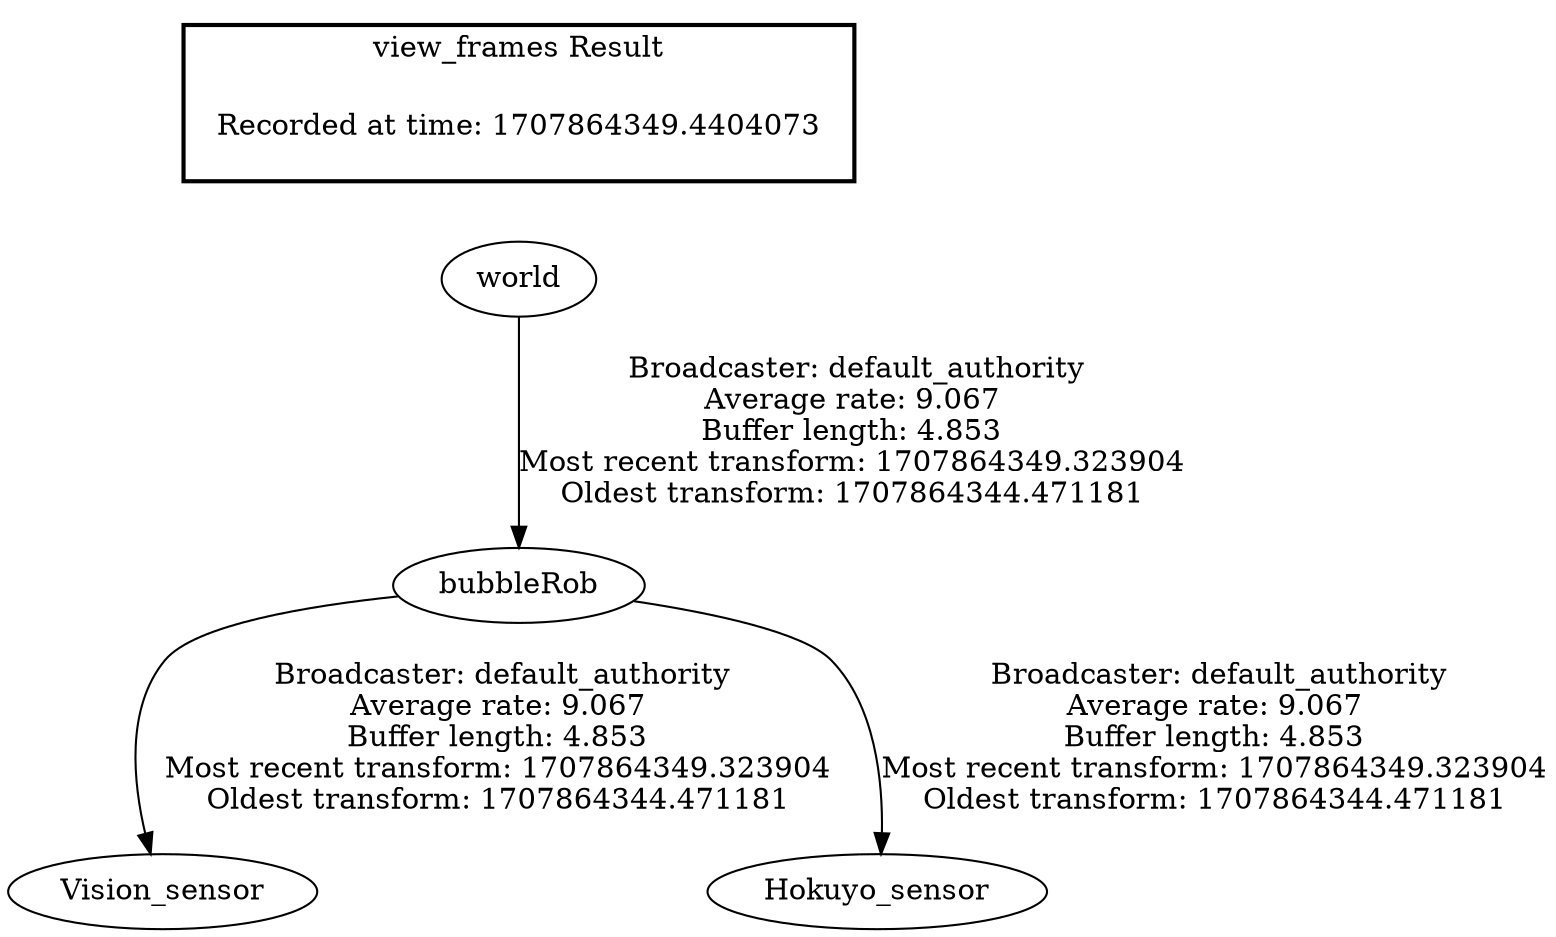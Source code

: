 digraph G {
"world" -> "bubbleRob"[label=" Broadcaster: default_authority\nAverage rate: 9.067\nBuffer length: 4.853\nMost recent transform: 1707864349.323904\nOldest transform: 1707864344.471181\n"];
"bubbleRob" -> "Vision_sensor"[label=" Broadcaster: default_authority\nAverage rate: 9.067\nBuffer length: 4.853\nMost recent transform: 1707864349.323904\nOldest transform: 1707864344.471181\n"];
"bubbleRob" -> "Hokuyo_sensor"[label=" Broadcaster: default_authority\nAverage rate: 9.067\nBuffer length: 4.853\nMost recent transform: 1707864349.323904\nOldest transform: 1707864344.471181\n"];
edge [style=invis];
 subgraph cluster_legend { style=bold; color=black; label ="view_frames Result";
"Recorded at time: 1707864349.4404073"[ shape=plaintext ] ;
}->"world";
}